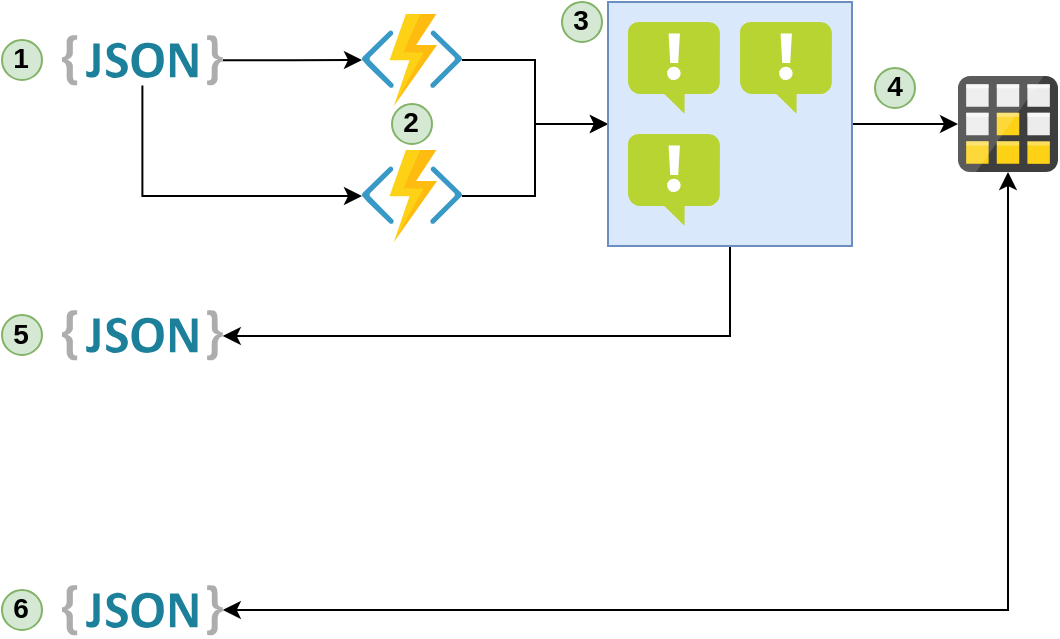 <mxfile version="12.1.3" pages="1"><diagram id="V3HsCnqbRGNclw-HW_Uf" name="Page-1"><mxGraphModel dx="1408" dy="552" grid="1" gridSize="10" guides="1" tooltips="1" connect="1" arrows="1" fold="1" page="1" pageScale="1" pageWidth="827" pageHeight="1169" math="0" shadow="0"><root><mxCell id="0"/><mxCell id="1" parent="0"/><mxCell id="4lArr8jJUivdqB7l_Tba-16" value="" style="edgeStyle=orthogonalEdgeStyle;rounded=0;orthogonalLoop=1;jettySize=auto;html=1;" edge="1" parent="1" source="4lArr8jJUivdqB7l_Tba-2" target="4lArr8jJUivdqB7l_Tba-11"><mxGeometry relative="1" as="geometry"/></mxCell><mxCell id="4lArr8jJUivdqB7l_Tba-2" value="" style="aspect=fixed;html=1;points=[];align=center;image;fontSize=12;image=img/lib/mscae/Functions.svg;" vertex="1" parent="1"><mxGeometry x="200" y="42" width="50" height="46" as="geometry"/></mxCell><mxCell id="4lArr8jJUivdqB7l_Tba-8" value="" style="edgeStyle=orthogonalEdgeStyle;rounded=0;orthogonalLoop=1;jettySize=auto;html=1;" edge="1" parent="1" source="4lArr8jJUivdqB7l_Tba-4" target="4lArr8jJUivdqB7l_Tba-2"><mxGeometry relative="1" as="geometry"/></mxCell><mxCell id="4lArr8jJUivdqB7l_Tba-9" style="edgeStyle=orthogonalEdgeStyle;rounded=0;orthogonalLoop=1;jettySize=auto;html=1;" edge="1" parent="1" source="4lArr8jJUivdqB7l_Tba-4" target="4lArr8jJUivdqB7l_Tba-6"><mxGeometry relative="1" as="geometry"><Array as="points"><mxPoint x="90" y="133"/></Array></mxGeometry></mxCell><mxCell id="4lArr8jJUivdqB7l_Tba-4" value="" style="dashed=0;outlineConnect=0;html=1;align=center;labelPosition=center;verticalLabelPosition=bottom;verticalAlign=top;shape=mxgraph.weblogos.json_2" vertex="1" parent="1"><mxGeometry x="50" y="52.5" width="80.4" height="25.2" as="geometry"/></mxCell><mxCell id="4lArr8jJUivdqB7l_Tba-17" value="" style="edgeStyle=orthogonalEdgeStyle;rounded=0;orthogonalLoop=1;jettySize=auto;html=1;" edge="1" parent="1" source="4lArr8jJUivdqB7l_Tba-6" target="4lArr8jJUivdqB7l_Tba-11"><mxGeometry relative="1" as="geometry"/></mxCell><mxCell id="4lArr8jJUivdqB7l_Tba-6" value="" style="aspect=fixed;html=1;points=[];align=center;image;fontSize=12;image=img/lib/mscae/Functions.svg;" vertex="1" parent="1"><mxGeometry x="200" y="110" width="50" height="46" as="geometry"/></mxCell><mxCell id="4lArr8jJUivdqB7l_Tba-25" value="" style="edgeStyle=orthogonalEdgeStyle;rounded=0;orthogonalLoop=1;jettySize=auto;html=1;startArrow=classic;startFill=1;" edge="1" parent="1" source="4lArr8jJUivdqB7l_Tba-10" target="4lArr8jJUivdqB7l_Tba-23"><mxGeometry relative="1" as="geometry"><mxPoint x="523" y="201" as="targetPoint"/><Array as="points"><mxPoint x="523" y="340"/></Array></mxGeometry></mxCell><mxCell id="4lArr8jJUivdqB7l_Tba-10" value="" style="aspect=fixed;html=1;points=[];align=center;image;fontSize=12;image=img/lib/mscae/Table_Storage.svg;" vertex="1" parent="1"><mxGeometry x="498" y="73" width="50" height="48" as="geometry"/></mxCell><mxCell id="4lArr8jJUivdqB7l_Tba-20" style="edgeStyle=orthogonalEdgeStyle;rounded=0;orthogonalLoop=1;jettySize=auto;html=1;exitX=1;exitY=0.5;exitDx=0;exitDy=0;" edge="1" parent="1" source="4lArr8jJUivdqB7l_Tba-11" target="4lArr8jJUivdqB7l_Tba-10"><mxGeometry relative="1" as="geometry"/></mxCell><mxCell id="4lArr8jJUivdqB7l_Tba-22" style="edgeStyle=orthogonalEdgeStyle;rounded=0;orthogonalLoop=1;jettySize=auto;html=1;exitX=0.5;exitY=1;exitDx=0;exitDy=0;" edge="1" parent="1" source="4lArr8jJUivdqB7l_Tba-11" target="4lArr8jJUivdqB7l_Tba-21"><mxGeometry relative="1" as="geometry"><Array as="points"><mxPoint x="384" y="203"/></Array></mxGeometry></mxCell><mxCell id="4lArr8jJUivdqB7l_Tba-11" value="" style="whiteSpace=wrap;html=1;fillColor=#dae8fc;strokeColor=#6c8ebf;" vertex="1" parent="1"><mxGeometry x="323" y="36" width="122" height="122" as="geometry"/></mxCell><mxCell id="4lArr8jJUivdqB7l_Tba-13" value="" style="aspect=fixed;html=1;points=[];align=center;image;fontSize=12;image=img/lib/mscae/Notification.svg;" vertex="1" parent="1"><mxGeometry x="333" y="46" width="46" height="46" as="geometry"/></mxCell><mxCell id="4lArr8jJUivdqB7l_Tba-18" value="" style="aspect=fixed;html=1;points=[];align=center;image;fontSize=12;image=img/lib/mscae/Notification.svg;" vertex="1" parent="1"><mxGeometry x="389" y="46" width="46" height="46" as="geometry"/></mxCell><mxCell id="4lArr8jJUivdqB7l_Tba-19" value="" style="aspect=fixed;html=1;points=[];align=center;image;fontSize=12;image=img/lib/mscae/Notification.svg;" vertex="1" parent="1"><mxGeometry x="333" y="102" width="46" height="46" as="geometry"/></mxCell><mxCell id="4lArr8jJUivdqB7l_Tba-21" value="" style="dashed=0;outlineConnect=0;html=1;align=center;labelPosition=center;verticalLabelPosition=bottom;verticalAlign=top;shape=mxgraph.weblogos.json_2" vertex="1" parent="1"><mxGeometry x="50" y="190" width="80.4" height="25.2" as="geometry"/></mxCell><mxCell id="4lArr8jJUivdqB7l_Tba-23" value="" style="dashed=0;outlineConnect=0;html=1;align=center;labelPosition=center;verticalLabelPosition=bottom;verticalAlign=top;shape=mxgraph.weblogos.json_2" vertex="1" parent="1"><mxGeometry x="50" y="327.5" width="80.4" height="25.2" as="geometry"/></mxCell><mxCell id="4lArr8jJUivdqB7l_Tba-27" value="&lt;span style=&quot;line-height: 100% ; font-size: 14px&quot;&gt;6&lt;/span&gt;" style="ellipse;whiteSpace=wrap;html=1;aspect=fixed;labelBackgroundColor=none;align=center;spacing=0;spacingRight=1;fontStyle=1;fillColor=#d5e8d4;strokeColor=#82b366;fontSize=14;spacingBottom=2;" vertex="1" parent="1"><mxGeometry x="20" y="330" width="20" height="20" as="geometry"/></mxCell><mxCell id="4lArr8jJUivdqB7l_Tba-28" value="&lt;span style=&quot;line-height: 100% ; font-size: 14px&quot;&gt;4&lt;/span&gt;" style="ellipse;whiteSpace=wrap;html=1;aspect=fixed;labelBackgroundColor=none;align=center;spacing=0;spacingRight=1;fontStyle=1;fillColor=#d5e8d4;strokeColor=#82b366;fontSize=14;spacingBottom=2;" vertex="1" parent="1"><mxGeometry x="456.5" y="69" width="20" height="20" as="geometry"/></mxCell><mxCell id="4lArr8jJUivdqB7l_Tba-29" value="&lt;span style=&quot;line-height: 100% ; font-size: 14px&quot;&gt;3&lt;/span&gt;" style="ellipse;whiteSpace=wrap;html=1;aspect=fixed;labelBackgroundColor=none;align=center;spacing=0;spacingRight=1;fontStyle=1;fillColor=#d5e8d4;strokeColor=#82b366;fontSize=14;spacingBottom=2;" vertex="1" parent="1"><mxGeometry x="300" y="36" width="20" height="20" as="geometry"/></mxCell><mxCell id="4lArr8jJUivdqB7l_Tba-30" value="&lt;span style=&quot;line-height: 100% ; font-size: 14px&quot;&gt;2&lt;/span&gt;" style="ellipse;whiteSpace=wrap;html=1;aspect=fixed;labelBackgroundColor=none;align=center;spacing=0;spacingRight=1;fontStyle=1;fillColor=#d5e8d4;strokeColor=#82b366;fontSize=14;spacingBottom=2;" vertex="1" parent="1"><mxGeometry x="215" y="87" width="20" height="20" as="geometry"/></mxCell><mxCell id="4lArr8jJUivdqB7l_Tba-31" value="&lt;span style=&quot;line-height: 100%; font-size: 14px;&quot;&gt;1&lt;/span&gt;" style="ellipse;whiteSpace=wrap;html=1;aspect=fixed;labelBackgroundColor=none;align=center;spacing=0;spacingRight=1;fontStyle=1;fillColor=#d5e8d4;strokeColor=#82b366;fontSize=14;spacingBottom=2;" vertex="1" parent="1"><mxGeometry x="20" y="55" width="20" height="20" as="geometry"/></mxCell><mxCell id="4lArr8jJUivdqB7l_Tba-33" value="&lt;span style=&quot;line-height: 100% ; font-size: 14px&quot;&gt;5&lt;/span&gt;" style="ellipse;whiteSpace=wrap;html=1;aspect=fixed;labelBackgroundColor=none;align=center;spacing=0;spacingRight=1;fontStyle=1;fillColor=#d5e8d4;strokeColor=#82b366;fontSize=14;spacingBottom=2;" vertex="1" parent="1"><mxGeometry x="20" y="192.5" width="20" height="20" as="geometry"/></mxCell></root></mxGraphModel></diagram></mxfile>
